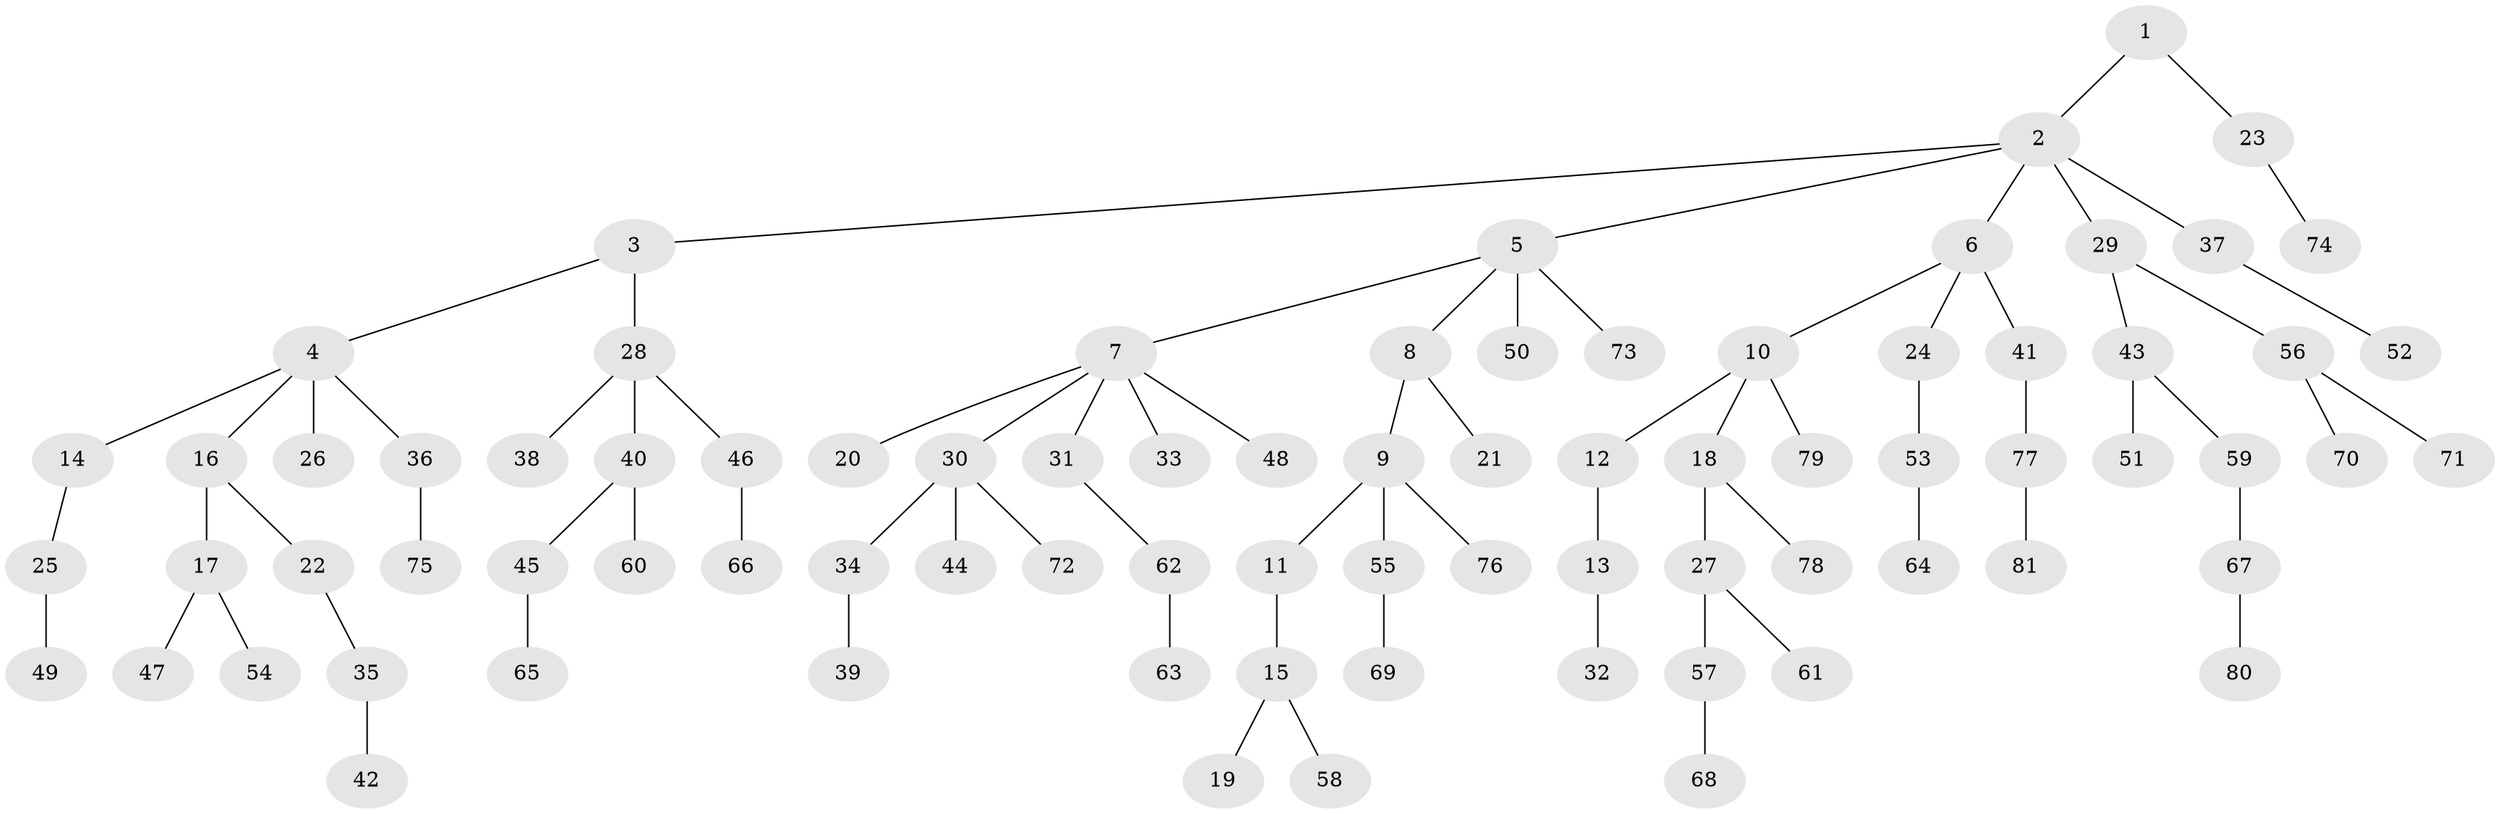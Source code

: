 // coarse degree distribution, {2: 0.40350877192982454, 6: 0.017543859649122806, 3: 0.12280701754385964, 4: 0.05263157894736842, 1: 0.38596491228070173, 5: 0.017543859649122806}
// Generated by graph-tools (version 1.1) at 2025/37/03/04/25 23:37:29]
// undirected, 81 vertices, 80 edges
graph export_dot {
  node [color=gray90,style=filled];
  1;
  2;
  3;
  4;
  5;
  6;
  7;
  8;
  9;
  10;
  11;
  12;
  13;
  14;
  15;
  16;
  17;
  18;
  19;
  20;
  21;
  22;
  23;
  24;
  25;
  26;
  27;
  28;
  29;
  30;
  31;
  32;
  33;
  34;
  35;
  36;
  37;
  38;
  39;
  40;
  41;
  42;
  43;
  44;
  45;
  46;
  47;
  48;
  49;
  50;
  51;
  52;
  53;
  54;
  55;
  56;
  57;
  58;
  59;
  60;
  61;
  62;
  63;
  64;
  65;
  66;
  67;
  68;
  69;
  70;
  71;
  72;
  73;
  74;
  75;
  76;
  77;
  78;
  79;
  80;
  81;
  1 -- 2;
  1 -- 23;
  2 -- 3;
  2 -- 5;
  2 -- 6;
  2 -- 29;
  2 -- 37;
  3 -- 4;
  3 -- 28;
  4 -- 14;
  4 -- 16;
  4 -- 26;
  4 -- 36;
  5 -- 7;
  5 -- 8;
  5 -- 50;
  5 -- 73;
  6 -- 10;
  6 -- 24;
  6 -- 41;
  7 -- 20;
  7 -- 30;
  7 -- 31;
  7 -- 33;
  7 -- 48;
  8 -- 9;
  8 -- 21;
  9 -- 11;
  9 -- 55;
  9 -- 76;
  10 -- 12;
  10 -- 18;
  10 -- 79;
  11 -- 15;
  12 -- 13;
  13 -- 32;
  14 -- 25;
  15 -- 19;
  15 -- 58;
  16 -- 17;
  16 -- 22;
  17 -- 47;
  17 -- 54;
  18 -- 27;
  18 -- 78;
  22 -- 35;
  23 -- 74;
  24 -- 53;
  25 -- 49;
  27 -- 57;
  27 -- 61;
  28 -- 38;
  28 -- 40;
  28 -- 46;
  29 -- 43;
  29 -- 56;
  30 -- 34;
  30 -- 44;
  30 -- 72;
  31 -- 62;
  34 -- 39;
  35 -- 42;
  36 -- 75;
  37 -- 52;
  40 -- 45;
  40 -- 60;
  41 -- 77;
  43 -- 51;
  43 -- 59;
  45 -- 65;
  46 -- 66;
  53 -- 64;
  55 -- 69;
  56 -- 70;
  56 -- 71;
  57 -- 68;
  59 -- 67;
  62 -- 63;
  67 -- 80;
  77 -- 81;
}
